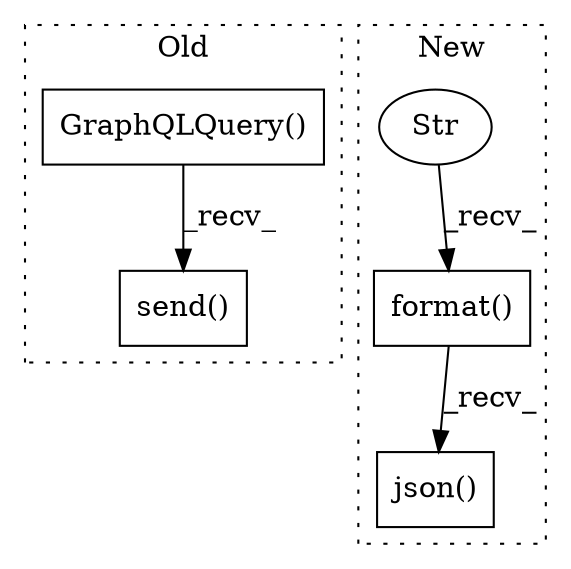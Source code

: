 digraph G {
subgraph cluster0 {
1 [label="send()" a="75" s="3112" l="8" shape="box"];
5 [label="GraphQLQuery()" a="75" s="1997,2025" l="17,1" shape="box"];
label = "Old";
style="dotted";
}
subgraph cluster1 {
2 [label="format()" a="75" s="2171,2225" l="36,1" shape="box"];
3 [label="Str" a="66" s="2171" l="28" shape="ellipse"];
4 [label="json()" a="75" s="2141" l="113" shape="box"];
label = "New";
style="dotted";
}
2 -> 4 [label="_recv_"];
3 -> 2 [label="_recv_"];
5 -> 1 [label="_recv_"];
}